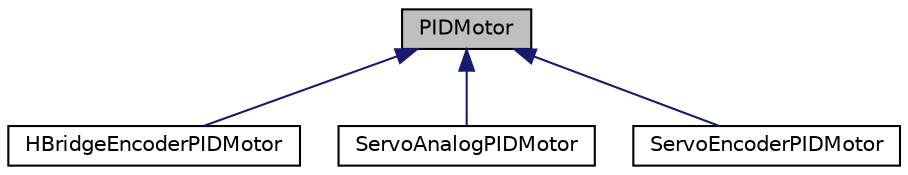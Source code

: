 digraph "PIDMotor"
{
  edge [fontname="Helvetica",fontsize="10",labelfontname="Helvetica",labelfontsize="10"];
  node [fontname="Helvetica",fontsize="10",shape=record];
  Node0 [label="PIDMotor",height=0.2,width=0.4,color="black", fillcolor="grey75", style="filled", fontcolor="black"];
  Node0 -> Node1 [dir="back",color="midnightblue",fontsize="10",style="solid",fontname="Helvetica"];
  Node1 [label="HBridgeEncoderPIDMotor",height=0.2,width=0.4,color="black", fillcolor="white", style="filled",URL="$classHBridgeEncoderPIDMotor.html"];
  Node0 -> Node2 [dir="back",color="midnightblue",fontsize="10",style="solid",fontname="Helvetica"];
  Node2 [label="ServoAnalogPIDMotor",height=0.2,width=0.4,color="black", fillcolor="white", style="filled",URL="$classServoAnalogPIDMotor.html"];
  Node0 -> Node3 [dir="back",color="midnightblue",fontsize="10",style="solid",fontname="Helvetica"];
  Node3 [label="ServoEncoderPIDMotor",height=0.2,width=0.4,color="black", fillcolor="white", style="filled",URL="$classServoEncoderPIDMotor.html"];
}
